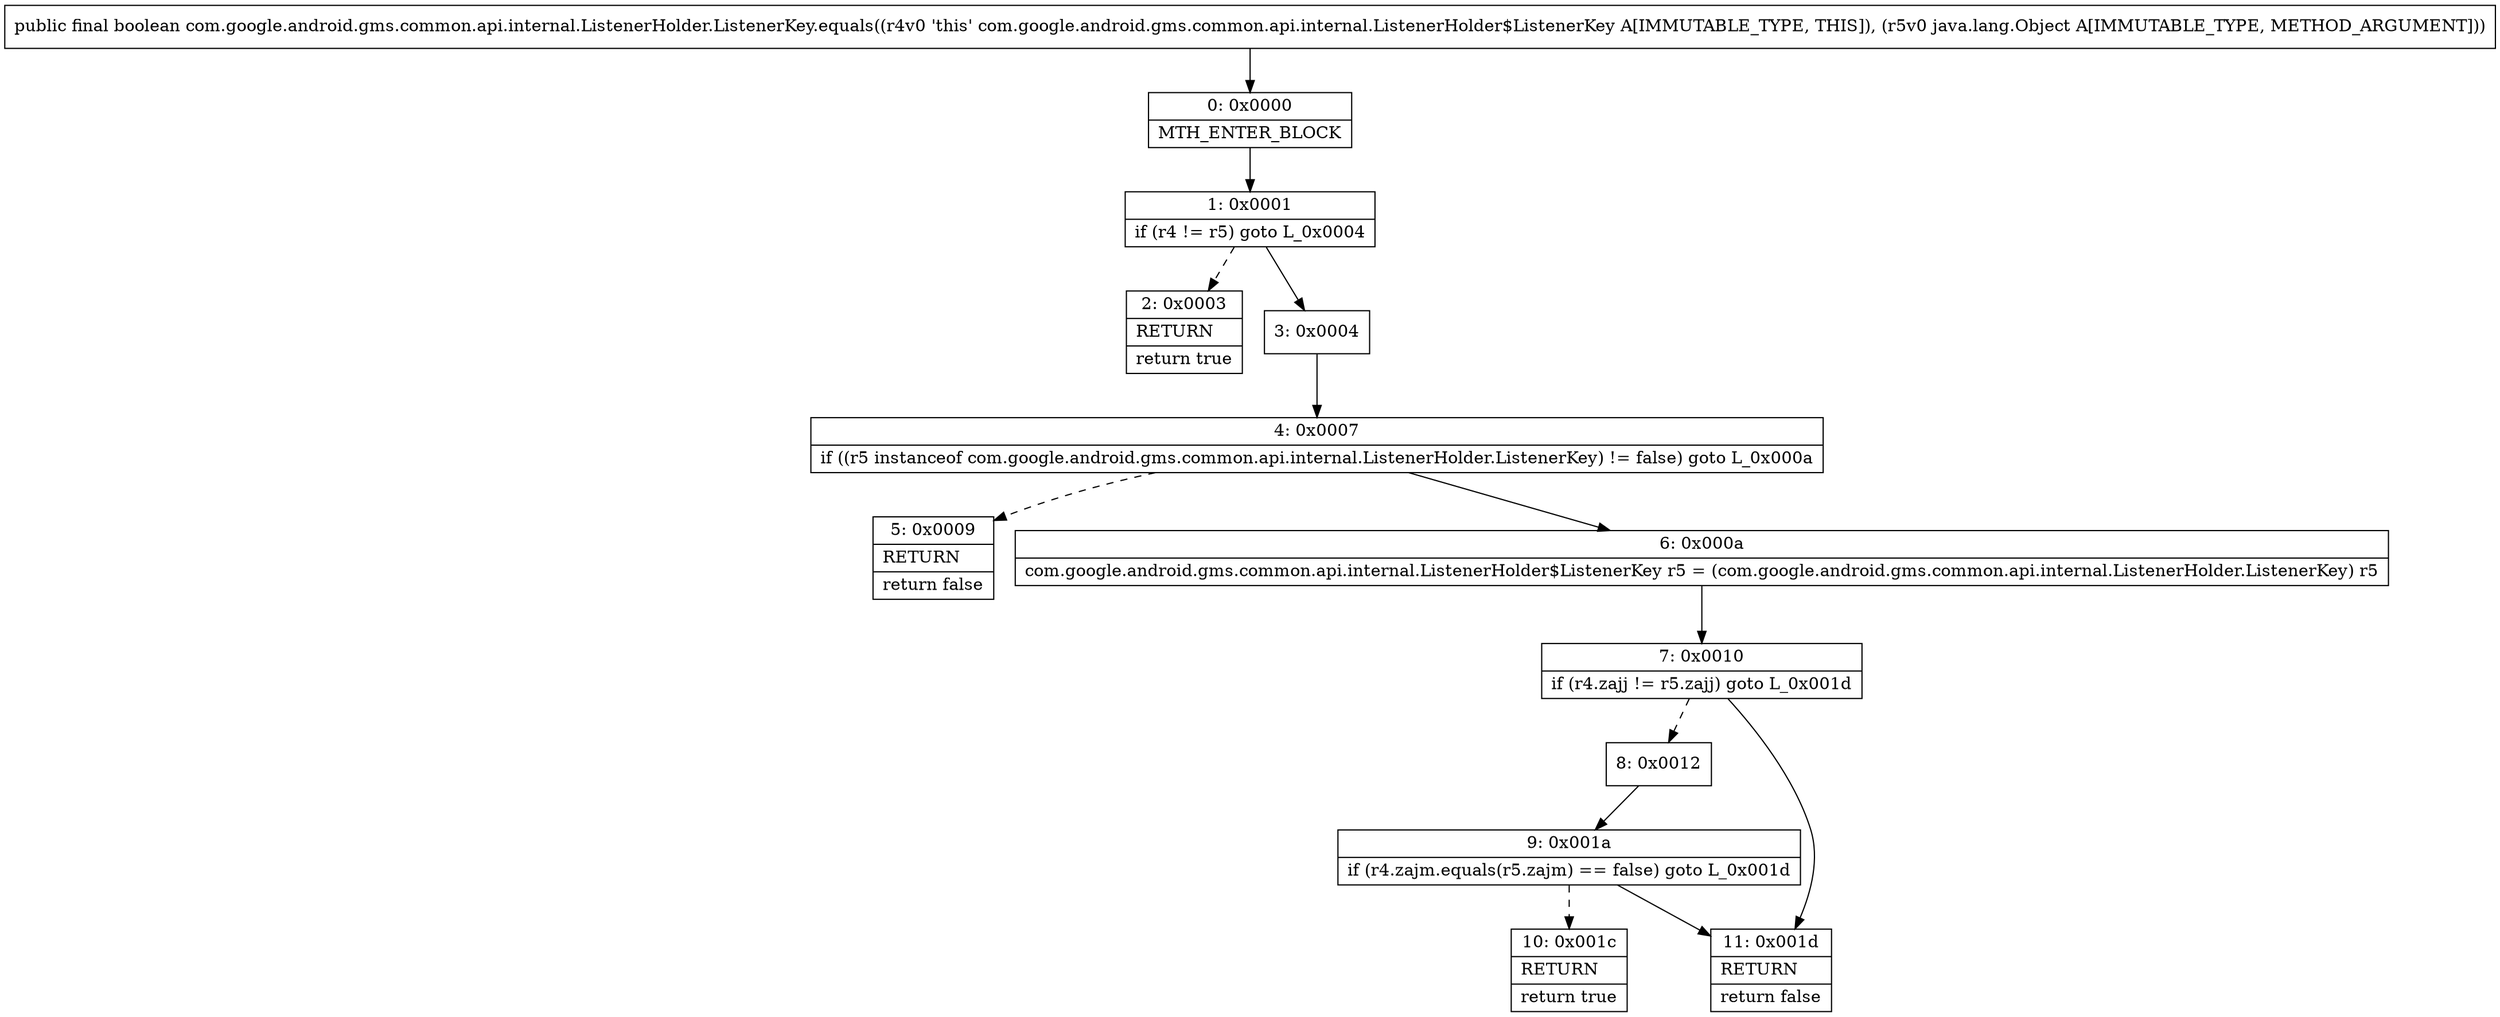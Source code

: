 digraph "CFG forcom.google.android.gms.common.api.internal.ListenerHolder.ListenerKey.equals(Ljava\/lang\/Object;)Z" {
Node_0 [shape=record,label="{0\:\ 0x0000|MTH_ENTER_BLOCK\l}"];
Node_1 [shape=record,label="{1\:\ 0x0001|if (r4 != r5) goto L_0x0004\l}"];
Node_2 [shape=record,label="{2\:\ 0x0003|RETURN\l|return true\l}"];
Node_3 [shape=record,label="{3\:\ 0x0004}"];
Node_4 [shape=record,label="{4\:\ 0x0007|if ((r5 instanceof com.google.android.gms.common.api.internal.ListenerHolder.ListenerKey) != false) goto L_0x000a\l}"];
Node_5 [shape=record,label="{5\:\ 0x0009|RETURN\l|return false\l}"];
Node_6 [shape=record,label="{6\:\ 0x000a|com.google.android.gms.common.api.internal.ListenerHolder$ListenerKey r5 = (com.google.android.gms.common.api.internal.ListenerHolder.ListenerKey) r5\l}"];
Node_7 [shape=record,label="{7\:\ 0x0010|if (r4.zajj != r5.zajj) goto L_0x001d\l}"];
Node_8 [shape=record,label="{8\:\ 0x0012}"];
Node_9 [shape=record,label="{9\:\ 0x001a|if (r4.zajm.equals(r5.zajm) == false) goto L_0x001d\l}"];
Node_10 [shape=record,label="{10\:\ 0x001c|RETURN\l|return true\l}"];
Node_11 [shape=record,label="{11\:\ 0x001d|RETURN\l|return false\l}"];
MethodNode[shape=record,label="{public final boolean com.google.android.gms.common.api.internal.ListenerHolder.ListenerKey.equals((r4v0 'this' com.google.android.gms.common.api.internal.ListenerHolder$ListenerKey A[IMMUTABLE_TYPE, THIS]), (r5v0 java.lang.Object A[IMMUTABLE_TYPE, METHOD_ARGUMENT])) }"];
MethodNode -> Node_0;
Node_0 -> Node_1;
Node_1 -> Node_2[style=dashed];
Node_1 -> Node_3;
Node_3 -> Node_4;
Node_4 -> Node_5[style=dashed];
Node_4 -> Node_6;
Node_6 -> Node_7;
Node_7 -> Node_8[style=dashed];
Node_7 -> Node_11;
Node_8 -> Node_9;
Node_9 -> Node_10[style=dashed];
Node_9 -> Node_11;
}

